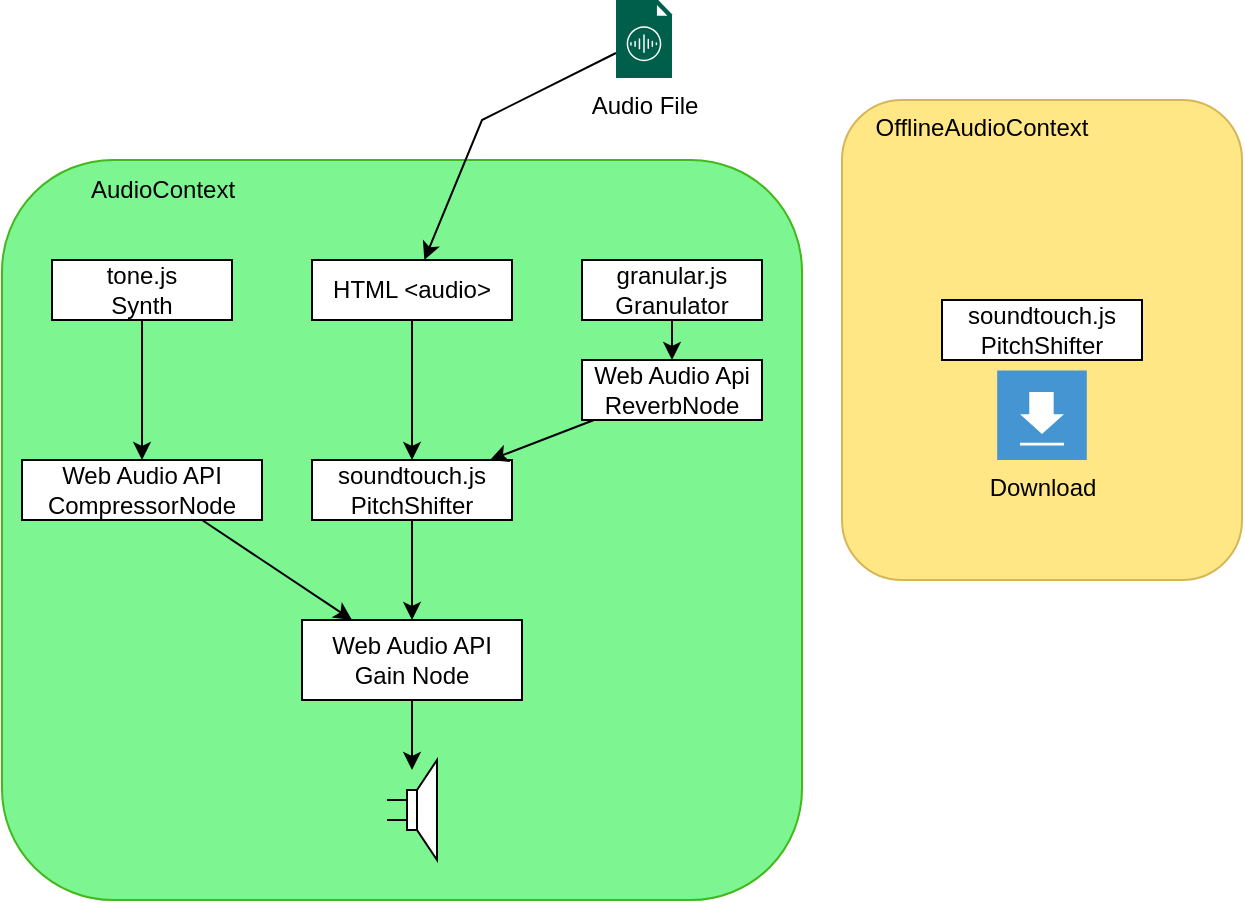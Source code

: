 <mxfile version="25.0.3">
  <diagram name="Page-1" id="q2A-L7Py8zmzE_GahzwR">
    <mxGraphModel dx="954" dy="639" grid="1" gridSize="10" guides="1" tooltips="1" connect="1" arrows="1" fold="1" page="1" pageScale="1" pageWidth="850" pageHeight="1100" math="0" shadow="0">
      <root>
        <mxCell id="0" />
        <mxCell id="1" parent="0" />
        <mxCell id="Ela1EfbPNly_L2jDQacJ-1" value="" style="rounded=1;whiteSpace=wrap;html=1;fillColor=#7DF591;strokeColor=#42B81D;" vertex="1" parent="1">
          <mxGeometry x="90" y="150" width="400" height="370" as="geometry" />
        </mxCell>
        <mxCell id="Ela1EfbPNly_L2jDQacJ-2" value="AudioContext" style="text;html=1;align=center;verticalAlign=middle;resizable=0;points=[];autosize=1;strokeColor=none;fillColor=none;" vertex="1" parent="1">
          <mxGeometry x="120" y="150" width="100" height="30" as="geometry" />
        </mxCell>
        <mxCell id="Ela1EfbPNly_L2jDQacJ-10" value="HTML &amp;lt;audio&amp;gt;" style="rounded=0;whiteSpace=wrap;html=1;" vertex="1" parent="1">
          <mxGeometry x="245" y="200" width="100" height="30" as="geometry" />
        </mxCell>
        <mxCell id="Ela1EfbPNly_L2jDQacJ-11" value="soundtouch.js&lt;div&gt;PitchShifter&lt;/div&gt;" style="rounded=0;whiteSpace=wrap;html=1;" vertex="1" parent="1">
          <mxGeometry x="245" y="300" width="100" height="30" as="geometry" />
        </mxCell>
        <mxCell id="Ela1EfbPNly_L2jDQacJ-20" value="" style="edgeStyle=orthogonalEdgeStyle;rounded=0;orthogonalLoop=1;jettySize=auto;html=1;" edge="1" parent="1" source="Ela1EfbPNly_L2jDQacJ-13" target="Ela1EfbPNly_L2jDQacJ-19">
          <mxGeometry relative="1" as="geometry" />
        </mxCell>
        <mxCell id="Ela1EfbPNly_L2jDQacJ-13" value="tone.js&lt;div&gt;Synth&lt;/div&gt;" style="rounded=0;whiteSpace=wrap;html=1;" vertex="1" parent="1">
          <mxGeometry x="115" y="200" width="90" height="30" as="geometry" />
        </mxCell>
        <mxCell id="Ela1EfbPNly_L2jDQacJ-19" value="Web Audio API&lt;div&gt;CompressorNode&lt;/div&gt;" style="rounded=0;whiteSpace=wrap;html=1;" vertex="1" parent="1">
          <mxGeometry x="100" y="300" width="120" height="30" as="geometry" />
        </mxCell>
        <mxCell id="Ela1EfbPNly_L2jDQacJ-22" value="" style="endArrow=classic;html=1;rounded=0;" edge="1" parent="1" source="Ela1EfbPNly_L2jDQacJ-10" target="Ela1EfbPNly_L2jDQacJ-11">
          <mxGeometry width="50" height="50" relative="1" as="geometry">
            <mxPoint x="150" y="370" as="sourcePoint" />
            <mxPoint x="200" y="320" as="targetPoint" />
            <Array as="points" />
          </mxGeometry>
        </mxCell>
        <mxCell id="Ela1EfbPNly_L2jDQacJ-23" value="Web Audio API&lt;div&gt;Gain Node&lt;/div&gt;" style="rounded=0;whiteSpace=wrap;html=1;" vertex="1" parent="1">
          <mxGeometry x="240" y="380" width="110" height="40" as="geometry" />
        </mxCell>
        <mxCell id="Ela1EfbPNly_L2jDQacJ-24" value="" style="endArrow=classic;html=1;rounded=0;exitX=0.75;exitY=1;exitDx=0;exitDy=0;" edge="1" parent="1" source="Ela1EfbPNly_L2jDQacJ-19" target="Ela1EfbPNly_L2jDQacJ-23">
          <mxGeometry width="50" height="50" relative="1" as="geometry">
            <mxPoint x="380" y="440" as="sourcePoint" />
            <mxPoint x="430" y="390" as="targetPoint" />
          </mxGeometry>
        </mxCell>
        <mxCell id="Ela1EfbPNly_L2jDQacJ-25" value="" style="endArrow=classic;html=1;rounded=0;" edge="1" parent="1" source="Ela1EfbPNly_L2jDQacJ-11" target="Ela1EfbPNly_L2jDQacJ-23">
          <mxGeometry width="50" height="50" relative="1" as="geometry">
            <mxPoint x="200" y="340" as="sourcePoint" />
            <mxPoint x="279" y="390" as="targetPoint" />
          </mxGeometry>
        </mxCell>
        <mxCell id="Ela1EfbPNly_L2jDQacJ-26" value="" style="pointerEvents=1;verticalLabelPosition=bottom;shadow=0;dashed=0;align=center;html=1;verticalAlign=top;shape=mxgraph.electrical.electro-mechanical.loudspeaker;" vertex="1" parent="1">
          <mxGeometry x="282.5" y="450" width="25" height="50" as="geometry" />
        </mxCell>
        <mxCell id="Ela1EfbPNly_L2jDQacJ-27" value="" style="endArrow=classic;html=1;rounded=0;entryX=0.5;entryY=0.1;entryDx=0;entryDy=0;entryPerimeter=0;" edge="1" parent="1" source="Ela1EfbPNly_L2jDQacJ-23" target="Ela1EfbPNly_L2jDQacJ-26">
          <mxGeometry width="50" height="50" relative="1" as="geometry">
            <mxPoint x="380" y="440" as="sourcePoint" />
            <mxPoint x="295" y="440" as="targetPoint" />
          </mxGeometry>
        </mxCell>
        <mxCell id="Ela1EfbPNly_L2jDQacJ-28" value="Audio File" style="sketch=0;pointerEvents=1;shadow=0;dashed=0;html=1;strokeColor=none;fillColor=#005F4B;labelPosition=center;verticalLabelPosition=bottom;verticalAlign=top;align=center;outlineConnect=0;shape=mxgraph.veeam2.audio_file;" vertex="1" parent="1">
          <mxGeometry x="397" y="70" width="28.0" height="39" as="geometry" />
        </mxCell>
        <mxCell id="Ela1EfbPNly_L2jDQacJ-29" value="" style="endArrow=classic;html=1;rounded=0;" edge="1" parent="1" source="Ela1EfbPNly_L2jDQacJ-28" target="Ela1EfbPNly_L2jDQacJ-10">
          <mxGeometry width="50" height="50" relative="1" as="geometry">
            <mxPoint x="400" y="350" as="sourcePoint" />
            <mxPoint x="450" y="300" as="targetPoint" />
            <Array as="points">
              <mxPoint x="330" y="130" />
            </Array>
          </mxGeometry>
        </mxCell>
        <mxCell id="Ela1EfbPNly_L2jDQacJ-30" value="granular.js&lt;div&gt;Granulator&lt;/div&gt;" style="rounded=0;whiteSpace=wrap;html=1;" vertex="1" parent="1">
          <mxGeometry x="380" y="200" width="90" height="30" as="geometry" />
        </mxCell>
        <mxCell id="Ela1EfbPNly_L2jDQacJ-31" value="Web Audio Api&lt;div&gt;ReverbNode&lt;/div&gt;" style="rounded=0;whiteSpace=wrap;html=1;" vertex="1" parent="1">
          <mxGeometry x="380" y="250" width="90" height="30" as="geometry" />
        </mxCell>
        <mxCell id="Ela1EfbPNly_L2jDQacJ-32" value="" style="endArrow=classic;html=1;rounded=0;exitX=0.5;exitY=1;exitDx=0;exitDy=0;" edge="1" parent="1" source="Ela1EfbPNly_L2jDQacJ-30" target="Ela1EfbPNly_L2jDQacJ-31">
          <mxGeometry width="50" height="50" relative="1" as="geometry">
            <mxPoint x="400" y="350" as="sourcePoint" />
            <mxPoint x="450" y="300" as="targetPoint" />
          </mxGeometry>
        </mxCell>
        <mxCell id="Ela1EfbPNly_L2jDQacJ-33" value="" style="endArrow=classic;html=1;rounded=0;" edge="1" parent="1" source="Ela1EfbPNly_L2jDQacJ-31" target="Ela1EfbPNly_L2jDQacJ-11">
          <mxGeometry width="50" height="50" relative="1" as="geometry">
            <mxPoint x="400" y="350" as="sourcePoint" />
            <mxPoint x="450" y="300" as="targetPoint" />
          </mxGeometry>
        </mxCell>
        <mxCell id="Ela1EfbPNly_L2jDQacJ-34" value="" style="rounded=1;whiteSpace=wrap;html=1;fillColor=#FFE785;strokeColor=#d6b656;" vertex="1" parent="1">
          <mxGeometry x="510" y="120" width="200" height="240" as="geometry" />
        </mxCell>
        <mxCell id="Ela1EfbPNly_L2jDQacJ-35" value="OfflineAudioContext" style="text;html=1;align=center;verticalAlign=middle;whiteSpace=wrap;rounded=0;" vertex="1" parent="1">
          <mxGeometry x="530" y="109" width="100" height="50" as="geometry" />
        </mxCell>
        <mxCell id="Ela1EfbPNly_L2jDQacJ-37" value="soundtouch.js&lt;div&gt;PitchShifter&lt;/div&gt;" style="rounded=0;whiteSpace=wrap;html=1;" vertex="1" parent="1">
          <mxGeometry x="560" y="220" width="100" height="30" as="geometry" />
        </mxCell>
        <mxCell id="Ela1EfbPNly_L2jDQacJ-39" value="Download" style="shadow=0;dashed=0;html=1;strokeColor=none;fillColor=#4495D1;labelPosition=center;verticalLabelPosition=bottom;verticalAlign=top;align=center;outlineConnect=0;shape=mxgraph.veeam.2d.download;" vertex="1" parent="1">
          <mxGeometry x="587.6" y="255.2" width="44.8" height="44.8" as="geometry" />
        </mxCell>
      </root>
    </mxGraphModel>
  </diagram>
</mxfile>
